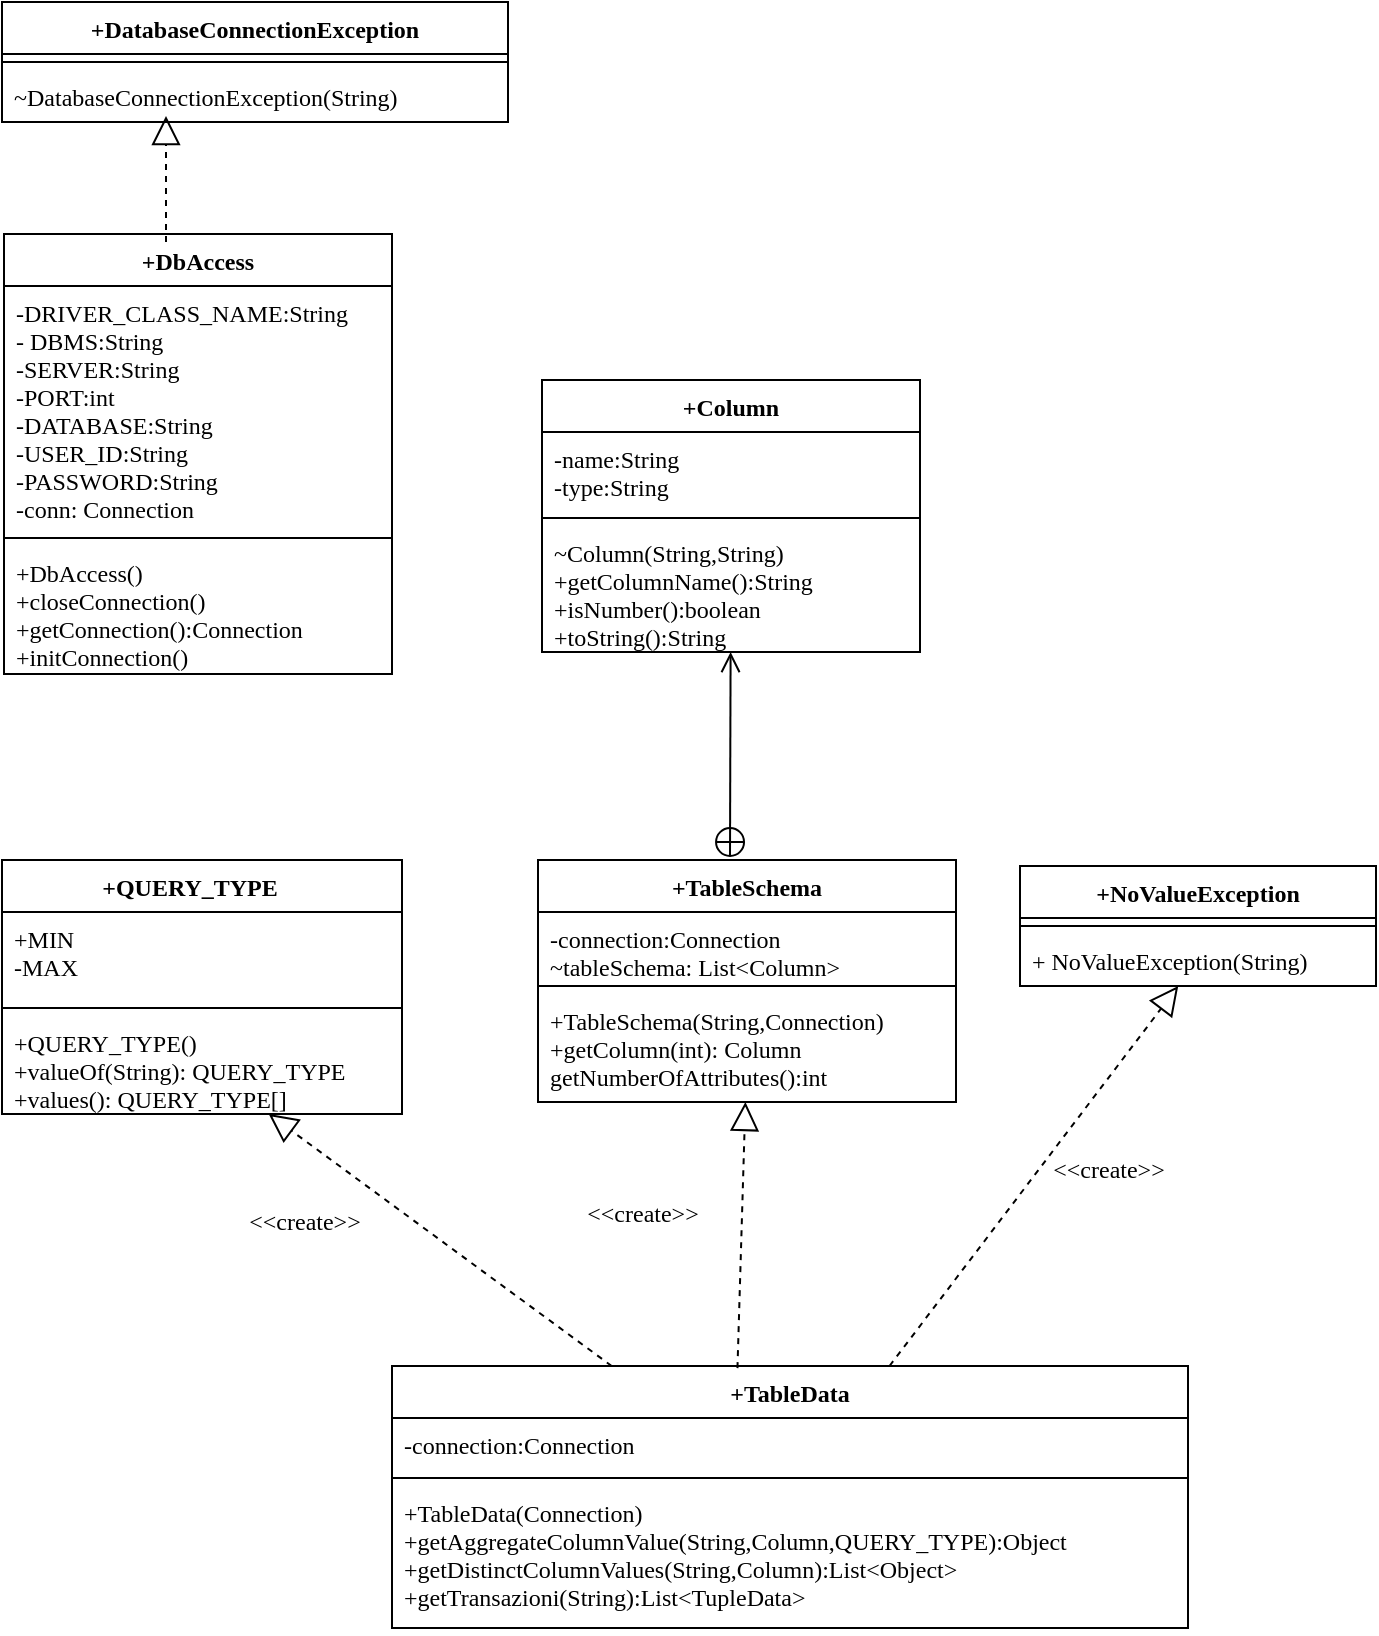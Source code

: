 <mxfile version="15.1.1" type="device"><diagram id="ZH8IDDdjNt9qOnieIhVk" name="Page-1"><mxGraphModel dx="1038" dy="536" grid="0" gridSize="10" guides="1" tooltips="1" connect="1" arrows="1" fold="1" page="1" pageScale="1" pageWidth="827" pageHeight="1169" background="#ffffff" math="0" shadow="0"><root><mxCell id="0"/><mxCell id="1" parent="0"/><mxCell id="EkbZxAX3CcRD1tEhmPrM-1" value="+DatabaseConnectionException&#xA;&#xA;" style="swimlane;fontStyle=1;align=center;verticalAlign=top;childLayout=stackLayout;horizontal=1;startSize=26;horizontalStack=0;resizeParent=1;resizeParentMax=0;resizeLast=0;collapsible=1;marginBottom=0;fontFamily=Verdana;" vertex="1" parent="1"><mxGeometry x="90" y="45" width="253" height="60" as="geometry"/></mxCell><mxCell id="EkbZxAX3CcRD1tEhmPrM-3" value="" style="line;strokeWidth=1;fillColor=none;align=left;verticalAlign=middle;spacingTop=-1;spacingLeft=3;spacingRight=3;rotatable=0;labelPosition=right;points=[];portConstraint=eastwest;fontFamily=Verdana;" vertex="1" parent="EkbZxAX3CcRD1tEhmPrM-1"><mxGeometry y="26" width="253" height="8" as="geometry"/></mxCell><mxCell id="EkbZxAX3CcRD1tEhmPrM-4" value="~DatabaseConnectionException(String)" style="text;strokeColor=none;fillColor=none;align=left;verticalAlign=top;spacingLeft=4;spacingRight=4;overflow=hidden;rotatable=0;points=[[0,0.5],[1,0.5]];portConstraint=eastwest;fontFamily=Verdana;" vertex="1" parent="EkbZxAX3CcRD1tEhmPrM-1"><mxGeometry y="34" width="253" height="26" as="geometry"/></mxCell><mxCell id="EkbZxAX3CcRD1tEhmPrM-5" value="+DbAccess&#xA;" style="swimlane;fontStyle=1;align=center;verticalAlign=top;childLayout=stackLayout;horizontal=1;startSize=26;horizontalStack=0;resizeParent=1;resizeParentMax=0;resizeLast=0;collapsible=1;marginBottom=0;fontFamily=Verdana;" vertex="1" parent="1"><mxGeometry x="91" y="161" width="194" height="220" as="geometry"/></mxCell><mxCell id="EkbZxAX3CcRD1tEhmPrM-6" value="-DRIVER_CLASS_NAME:String&#xA;- DBMS:String&#xA;-SERVER:String&#xA;-PORT:int&#xA;-DATABASE:String&#xA;-USER_ID:String&#xA;-PASSWORD:String&#xA;-conn: Connection&#xA;&#xA;" style="text;strokeColor=none;fillColor=none;align=left;verticalAlign=top;spacingLeft=4;spacingRight=4;overflow=hidden;rotatable=0;points=[[0,0.5],[1,0.5]];portConstraint=eastwest;fontFamily=Verdana;" vertex="1" parent="EkbZxAX3CcRD1tEhmPrM-5"><mxGeometry y="26" width="194" height="122" as="geometry"/></mxCell><mxCell id="EkbZxAX3CcRD1tEhmPrM-7" value="" style="line;strokeWidth=1;fillColor=none;align=left;verticalAlign=middle;spacingTop=-1;spacingLeft=3;spacingRight=3;rotatable=0;labelPosition=right;points=[];portConstraint=eastwest;fontFamily=Verdana;" vertex="1" parent="EkbZxAX3CcRD1tEhmPrM-5"><mxGeometry y="148" width="194" height="8" as="geometry"/></mxCell><mxCell id="EkbZxAX3CcRD1tEhmPrM-8" value="+DbAccess()&#xA;+closeConnection()&#xA;+getConnection():Connection&#xA;+initConnection()&#xA;" style="text;strokeColor=none;fillColor=none;align=left;verticalAlign=top;spacingLeft=4;spacingRight=4;overflow=hidden;rotatable=0;points=[[0,0.5],[1,0.5]];portConstraint=eastwest;fontFamily=Verdana;" vertex="1" parent="EkbZxAX3CcRD1tEhmPrM-5"><mxGeometry y="156" width="194" height="64" as="geometry"/></mxCell><mxCell id="EkbZxAX3CcRD1tEhmPrM-9" value="" style="endArrow=block;dashed=1;endFill=0;endSize=12;html=1;fontFamily=Verdana;" edge="1" parent="1"><mxGeometry width="160" relative="1" as="geometry"><mxPoint x="172" y="165" as="sourcePoint"/><mxPoint x="172" y="102" as="targetPoint"/></mxGeometry></mxCell><mxCell id="EkbZxAX3CcRD1tEhmPrM-10" value="+QUERY_TYPE    " style="swimlane;fontStyle=1;align=center;verticalAlign=top;childLayout=stackLayout;horizontal=1;startSize=26;horizontalStack=0;resizeParent=1;resizeParentMax=0;resizeLast=0;collapsible=1;marginBottom=0;fontFamily=Verdana;" vertex="1" parent="1"><mxGeometry x="90" y="474" width="200" height="127" as="geometry"/></mxCell><mxCell id="EkbZxAX3CcRD1tEhmPrM-11" value="+MIN&#xA;-MAX&#xA;" style="text;strokeColor=none;fillColor=none;align=left;verticalAlign=top;spacingLeft=4;spacingRight=4;overflow=hidden;rotatable=0;points=[[0,0.5],[1,0.5]];portConstraint=eastwest;fontFamily=Verdana;" vertex="1" parent="EkbZxAX3CcRD1tEhmPrM-10"><mxGeometry y="26" width="200" height="44" as="geometry"/></mxCell><mxCell id="EkbZxAX3CcRD1tEhmPrM-12" value="" style="line;strokeWidth=1;fillColor=none;align=left;verticalAlign=middle;spacingTop=-1;spacingLeft=3;spacingRight=3;rotatable=0;labelPosition=right;points=[];portConstraint=eastwest;fontFamily=Verdana;" vertex="1" parent="EkbZxAX3CcRD1tEhmPrM-10"><mxGeometry y="70" width="200" height="8" as="geometry"/></mxCell><mxCell id="EkbZxAX3CcRD1tEhmPrM-13" value="+QUERY_TYPE()&#xA;+valueOf(String): QUERY_TYPE&#xA;+values(): QUERY_TYPE[]&#xA;" style="text;strokeColor=none;fillColor=none;align=left;verticalAlign=top;spacingLeft=4;spacingRight=4;overflow=hidden;rotatable=0;points=[[0,0.5],[1,0.5]];portConstraint=eastwest;fontFamily=Verdana;" vertex="1" parent="EkbZxAX3CcRD1tEhmPrM-10"><mxGeometry y="78" width="200" height="49" as="geometry"/></mxCell><mxCell id="EkbZxAX3CcRD1tEhmPrM-14" value="+TableSchema" style="swimlane;fontStyle=1;align=center;verticalAlign=top;childLayout=stackLayout;horizontal=1;startSize=26;horizontalStack=0;resizeParent=1;resizeParentMax=0;resizeLast=0;collapsible=1;marginBottom=0;fontFamily=Verdana;" vertex="1" parent="1"><mxGeometry x="358" y="474" width="209" height="121" as="geometry"/></mxCell><mxCell id="EkbZxAX3CcRD1tEhmPrM-15" value="-connection:Connection&#xA;~tableSchema: List&lt;Column&gt;&#xA;" style="text;strokeColor=none;fillColor=none;align=left;verticalAlign=top;spacingLeft=4;spacingRight=4;overflow=hidden;rotatable=0;points=[[0,0.5],[1,0.5]];portConstraint=eastwest;fontFamily=Verdana;" vertex="1" parent="EkbZxAX3CcRD1tEhmPrM-14"><mxGeometry y="26" width="209" height="33" as="geometry"/></mxCell><mxCell id="EkbZxAX3CcRD1tEhmPrM-16" value="" style="line;strokeWidth=1;fillColor=none;align=left;verticalAlign=middle;spacingTop=-1;spacingLeft=3;spacingRight=3;rotatable=0;labelPosition=right;points=[];portConstraint=eastwest;fontFamily=Verdana;" vertex="1" parent="EkbZxAX3CcRD1tEhmPrM-14"><mxGeometry y="59" width="209" height="8" as="geometry"/></mxCell><mxCell id="EkbZxAX3CcRD1tEhmPrM-17" value="+TableSchema(String,Connection)&#xA;+getColumn(int): Column&#xA;getNumberOfAttributes():int&#xA;" style="text;strokeColor=none;fillColor=none;align=left;verticalAlign=top;spacingLeft=4;spacingRight=4;overflow=hidden;rotatable=0;points=[[0,0.5],[1,0.5]];portConstraint=eastwest;fontFamily=Verdana;" vertex="1" parent="EkbZxAX3CcRD1tEhmPrM-14"><mxGeometry y="67" width="209" height="54" as="geometry"/></mxCell><mxCell id="EkbZxAX3CcRD1tEhmPrM-18" value="+Column" style="swimlane;fontStyle=1;align=center;verticalAlign=top;childLayout=stackLayout;horizontal=1;startSize=26;horizontalStack=0;resizeParent=1;resizeParentMax=0;resizeLast=0;collapsible=1;marginBottom=0;fontFamily=Verdana;" vertex="1" parent="1"><mxGeometry x="360" y="234" width="189" height="136" as="geometry"/></mxCell><mxCell id="EkbZxAX3CcRD1tEhmPrM-19" value="-name:String&#xA;-type:String&#xA;" style="text;strokeColor=none;fillColor=none;align=left;verticalAlign=top;spacingLeft=4;spacingRight=4;overflow=hidden;rotatable=0;points=[[0,0.5],[1,0.5]];portConstraint=eastwest;fontFamily=Verdana;" vertex="1" parent="EkbZxAX3CcRD1tEhmPrM-18"><mxGeometry y="26" width="189" height="39" as="geometry"/></mxCell><mxCell id="EkbZxAX3CcRD1tEhmPrM-20" value="" style="line;strokeWidth=1;fillColor=none;align=left;verticalAlign=middle;spacingTop=-1;spacingLeft=3;spacingRight=3;rotatable=0;labelPosition=right;points=[];portConstraint=eastwest;fontFamily=Verdana;" vertex="1" parent="EkbZxAX3CcRD1tEhmPrM-18"><mxGeometry y="65" width="189" height="8" as="geometry"/></mxCell><mxCell id="EkbZxAX3CcRD1tEhmPrM-21" value="~Column(String,String)&#xA;+getColumnName():String&#xA;+isNumber():boolean&#xA;+toString():String&#xA;&#xA;&#xA;" style="text;strokeColor=none;fillColor=none;align=left;verticalAlign=top;spacingLeft=4;spacingRight=4;overflow=hidden;rotatable=0;points=[[0,0.5],[1,0.5]];portConstraint=eastwest;fontFamily=Verdana;" vertex="1" parent="EkbZxAX3CcRD1tEhmPrM-18"><mxGeometry y="73" width="189" height="63" as="geometry"/></mxCell><mxCell id="EkbZxAX3CcRD1tEhmPrM-22" value="" style="endArrow=open;startArrow=circlePlus;endFill=0;startFill=0;endSize=8;html=1;fontFamily=Verdana;" edge="1" parent="1" target="EkbZxAX3CcRD1tEhmPrM-18"><mxGeometry width="160" relative="1" as="geometry"><mxPoint x="454" y="473" as="sourcePoint"/><mxPoint x="632" y="588" as="targetPoint"/></mxGeometry></mxCell><mxCell id="EkbZxAX3CcRD1tEhmPrM-23" value="+NoValueException" style="swimlane;fontStyle=1;align=center;verticalAlign=top;childLayout=stackLayout;horizontal=1;startSize=26;horizontalStack=0;resizeParent=1;resizeParentMax=0;resizeLast=0;collapsible=1;marginBottom=0;fontFamily=Verdana;" vertex="1" parent="1"><mxGeometry x="599" y="477" width="178" height="60" as="geometry"/></mxCell><mxCell id="EkbZxAX3CcRD1tEhmPrM-25" value="" style="line;strokeWidth=1;fillColor=none;align=left;verticalAlign=middle;spacingTop=-1;spacingLeft=3;spacingRight=3;rotatable=0;labelPosition=right;points=[];portConstraint=eastwest;fontFamily=Verdana;" vertex="1" parent="EkbZxAX3CcRD1tEhmPrM-23"><mxGeometry y="26" width="178" height="8" as="geometry"/></mxCell><mxCell id="EkbZxAX3CcRD1tEhmPrM-26" value="+ NoValueException(String)" style="text;strokeColor=none;fillColor=none;align=left;verticalAlign=top;spacingLeft=4;spacingRight=4;overflow=hidden;rotatable=0;points=[[0,0.5],[1,0.5]];portConstraint=eastwest;fontFamily=Verdana;" vertex="1" parent="EkbZxAX3CcRD1tEhmPrM-23"><mxGeometry y="34" width="178" height="26" as="geometry"/></mxCell><mxCell id="EkbZxAX3CcRD1tEhmPrM-27" value="+TableData&#xA;&#xA;" style="swimlane;fontStyle=1;align=center;verticalAlign=top;childLayout=stackLayout;horizontal=1;startSize=26;horizontalStack=0;resizeParent=1;resizeParentMax=0;resizeLast=0;collapsible=1;marginBottom=0;fontFamily=Verdana;" vertex="1" parent="1"><mxGeometry x="285" y="727" width="398" height="131" as="geometry"/></mxCell><mxCell id="EkbZxAX3CcRD1tEhmPrM-28" value="-connection:Connection" style="text;strokeColor=none;fillColor=none;align=left;verticalAlign=top;spacingLeft=4;spacingRight=4;overflow=hidden;rotatable=0;points=[[0,0.5],[1,0.5]];portConstraint=eastwest;fontFamily=Verdana;" vertex="1" parent="EkbZxAX3CcRD1tEhmPrM-27"><mxGeometry y="26" width="398" height="26" as="geometry"/></mxCell><mxCell id="EkbZxAX3CcRD1tEhmPrM-29" value="" style="line;strokeWidth=1;fillColor=none;align=left;verticalAlign=middle;spacingTop=-1;spacingLeft=3;spacingRight=3;rotatable=0;labelPosition=right;points=[];portConstraint=eastwest;fontFamily=Verdana;" vertex="1" parent="EkbZxAX3CcRD1tEhmPrM-27"><mxGeometry y="52" width="398" height="8" as="geometry"/></mxCell><mxCell id="EkbZxAX3CcRD1tEhmPrM-30" value="+TableData(Connection)&#xA;+getAggregateColumnValue(String,Column,QUERY_TYPE):Object&#xA;+getDistinctColumnValues(String,Column):List&lt;Object&gt;&#xA;+getTransazioni(String):List&lt;TupleData&gt;&#xA;" style="text;strokeColor=none;fillColor=none;align=left;verticalAlign=top;spacingLeft=4;spacingRight=4;overflow=hidden;rotatable=0;points=[[0,0.5],[1,0.5]];portConstraint=eastwest;fontFamily=Verdana;" vertex="1" parent="EkbZxAX3CcRD1tEhmPrM-27"><mxGeometry y="60" width="398" height="71" as="geometry"/></mxCell><mxCell id="EkbZxAX3CcRD1tEhmPrM-35" value="" style="endArrow=block;dashed=1;endFill=0;endSize=12;html=1;fontFamily=Verdana;" edge="1" parent="1" source="EkbZxAX3CcRD1tEhmPrM-27" target="EkbZxAX3CcRD1tEhmPrM-26"><mxGeometry width="160" relative="1" as="geometry"><mxPoint x="607" y="531" as="sourcePoint"/><mxPoint x="723" y="667" as="targetPoint"/></mxGeometry></mxCell><mxCell id="EkbZxAX3CcRD1tEhmPrM-36" value="" style="endArrow=block;dashed=1;endFill=0;endSize=12;html=1;exitX=0.434;exitY=0.008;exitDx=0;exitDy=0;exitPerimeter=0;fontFamily=Verdana;" edge="1" parent="1" source="EkbZxAX3CcRD1tEhmPrM-27" target="EkbZxAX3CcRD1tEhmPrM-17"><mxGeometry width="160" relative="1" as="geometry"><mxPoint x="311" y="670" as="sourcePoint"/><mxPoint x="471" y="670" as="targetPoint"/></mxGeometry></mxCell><mxCell id="EkbZxAX3CcRD1tEhmPrM-37" value="" style="endArrow=block;dashed=1;endFill=0;endSize=12;html=1;fontFamily=Verdana;" edge="1" parent="1" source="EkbZxAX3CcRD1tEhmPrM-27" target="EkbZxAX3CcRD1tEhmPrM-13"><mxGeometry width="160" relative="1" as="geometry"><mxPoint x="607" y="531" as="sourcePoint"/><mxPoint x="767" y="531" as="targetPoint"/></mxGeometry></mxCell><mxCell id="EkbZxAX3CcRD1tEhmPrM-38" value="&amp;lt;&amp;lt;create&amp;gt;&amp;gt;" style="text;html=1;align=center;verticalAlign=middle;resizable=0;points=[];autosize=1;strokeColor=none;fillColor=none;fontFamily=Verdana;" vertex="1" parent="1"><mxGeometry x="198" y="646" width="86" height="18" as="geometry"/></mxCell><mxCell id="EkbZxAX3CcRD1tEhmPrM-39" value="&amp;lt;&amp;lt;create&amp;gt;&amp;gt;" style="text;html=1;align=center;verticalAlign=middle;resizable=0;points=[];autosize=1;strokeColor=none;fillColor=none;fontFamily=Verdana;" vertex="1" parent="1"><mxGeometry x="367" y="642" width="86" height="18" as="geometry"/></mxCell><mxCell id="EkbZxAX3CcRD1tEhmPrM-40" value="&amp;lt;&amp;lt;create&amp;gt;&amp;gt;" style="text;html=1;align=center;verticalAlign=middle;resizable=0;points=[];autosize=1;strokeColor=none;fillColor=none;rotation=0;fontFamily=Verdana;" vertex="1" parent="1"><mxGeometry x="600" y="620" width="86" height="18" as="geometry"/></mxCell></root></mxGraphModel></diagram></mxfile>